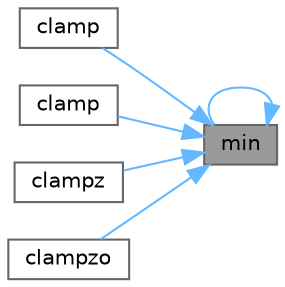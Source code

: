 digraph "min"
{
 // LATEX_PDF_SIZE
  bgcolor="transparent";
  edge [fontname=Helvetica,fontsize=10,labelfontname=Helvetica,labelfontsize=10];
  node [fontname=Helvetica,fontsize=10,shape=box,height=0.2,width=0.4];
  rankdir="RL";
  Node1 [id="Node000001",label="min",height=0.2,width=0.4,color="gray40", fillcolor="grey60", style="filled", fontcolor="black",tooltip="Return the min vector of a vector and a scalar."];
  Node1 -> Node2 [id="edge1_Node000001_Node000002",dir="back",color="steelblue1",style="solid",tooltip=" "];
  Node2 [id="Node000002",label="clamp",height=0.2,width=0.4,color="grey40", fillcolor="white", style="filled",URL="$astcenc__vecmathlib__common__4_8h.html#a662ffb78dc5ab81d5dc235b22a12b117",tooltip="Return the clamped value between min and max."];
  Node1 -> Node3 [id="edge2_Node000001_Node000003",dir="back",color="steelblue1",style="solid",tooltip=" "];
  Node3 [id="Node000003",label="clamp",height=0.2,width=0.4,color="grey40", fillcolor="white", style="filled",URL="$astcenc__vecmathlib__common__4_8h.html#a36ca9273aab5b2a1769a2efe8fc48292",tooltip="Return the clamped value between min and max."];
  Node1 -> Node4 [id="edge3_Node000001_Node000004",dir="back",color="steelblue1",style="solid",tooltip=" "];
  Node4 [id="Node000004",label="clampz",height=0.2,width=0.4,color="grey40", fillcolor="white", style="filled",URL="$astcenc__vecmathlib__common__4_8h.html#a0e6e6da0e014846b40d6eb058aea874d",tooltip="Return the clamped value between 0.0f and max."];
  Node1 -> Node5 [id="edge4_Node000001_Node000005",dir="back",color="steelblue1",style="solid",tooltip=" "];
  Node5 [id="Node000005",label="clampzo",height=0.2,width=0.4,color="grey40", fillcolor="white", style="filled",URL="$astcenc__vecmathlib__common__4_8h.html#ad3120ef65de57158c7dd0a3f8a405faa",tooltip="Return the clamped value between 0.0f and 1.0f."];
  Node1 -> Node1 [id="edge5_Node000001_Node000001",dir="back",color="steelblue1",style="solid",tooltip=" "];
}
